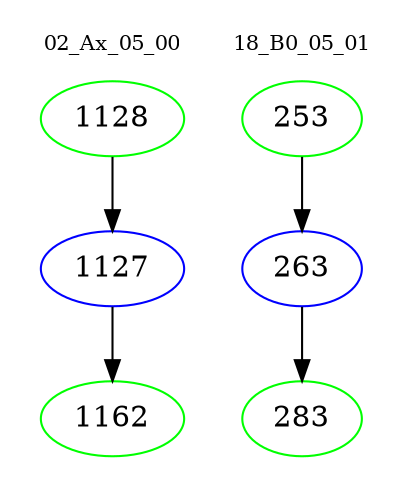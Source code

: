 digraph{
subgraph cluster_0 {
color = white
label = "02_Ax_05_00";
fontsize=10;
T0_1128 [label="1128", color="green"]
T0_1128 -> T0_1127 [color="black"]
T0_1127 [label="1127", color="blue"]
T0_1127 -> T0_1162 [color="black"]
T0_1162 [label="1162", color="green"]
}
subgraph cluster_1 {
color = white
label = "18_B0_05_01";
fontsize=10;
T1_253 [label="253", color="green"]
T1_253 -> T1_263 [color="black"]
T1_263 [label="263", color="blue"]
T1_263 -> T1_283 [color="black"]
T1_283 [label="283", color="green"]
}
}
